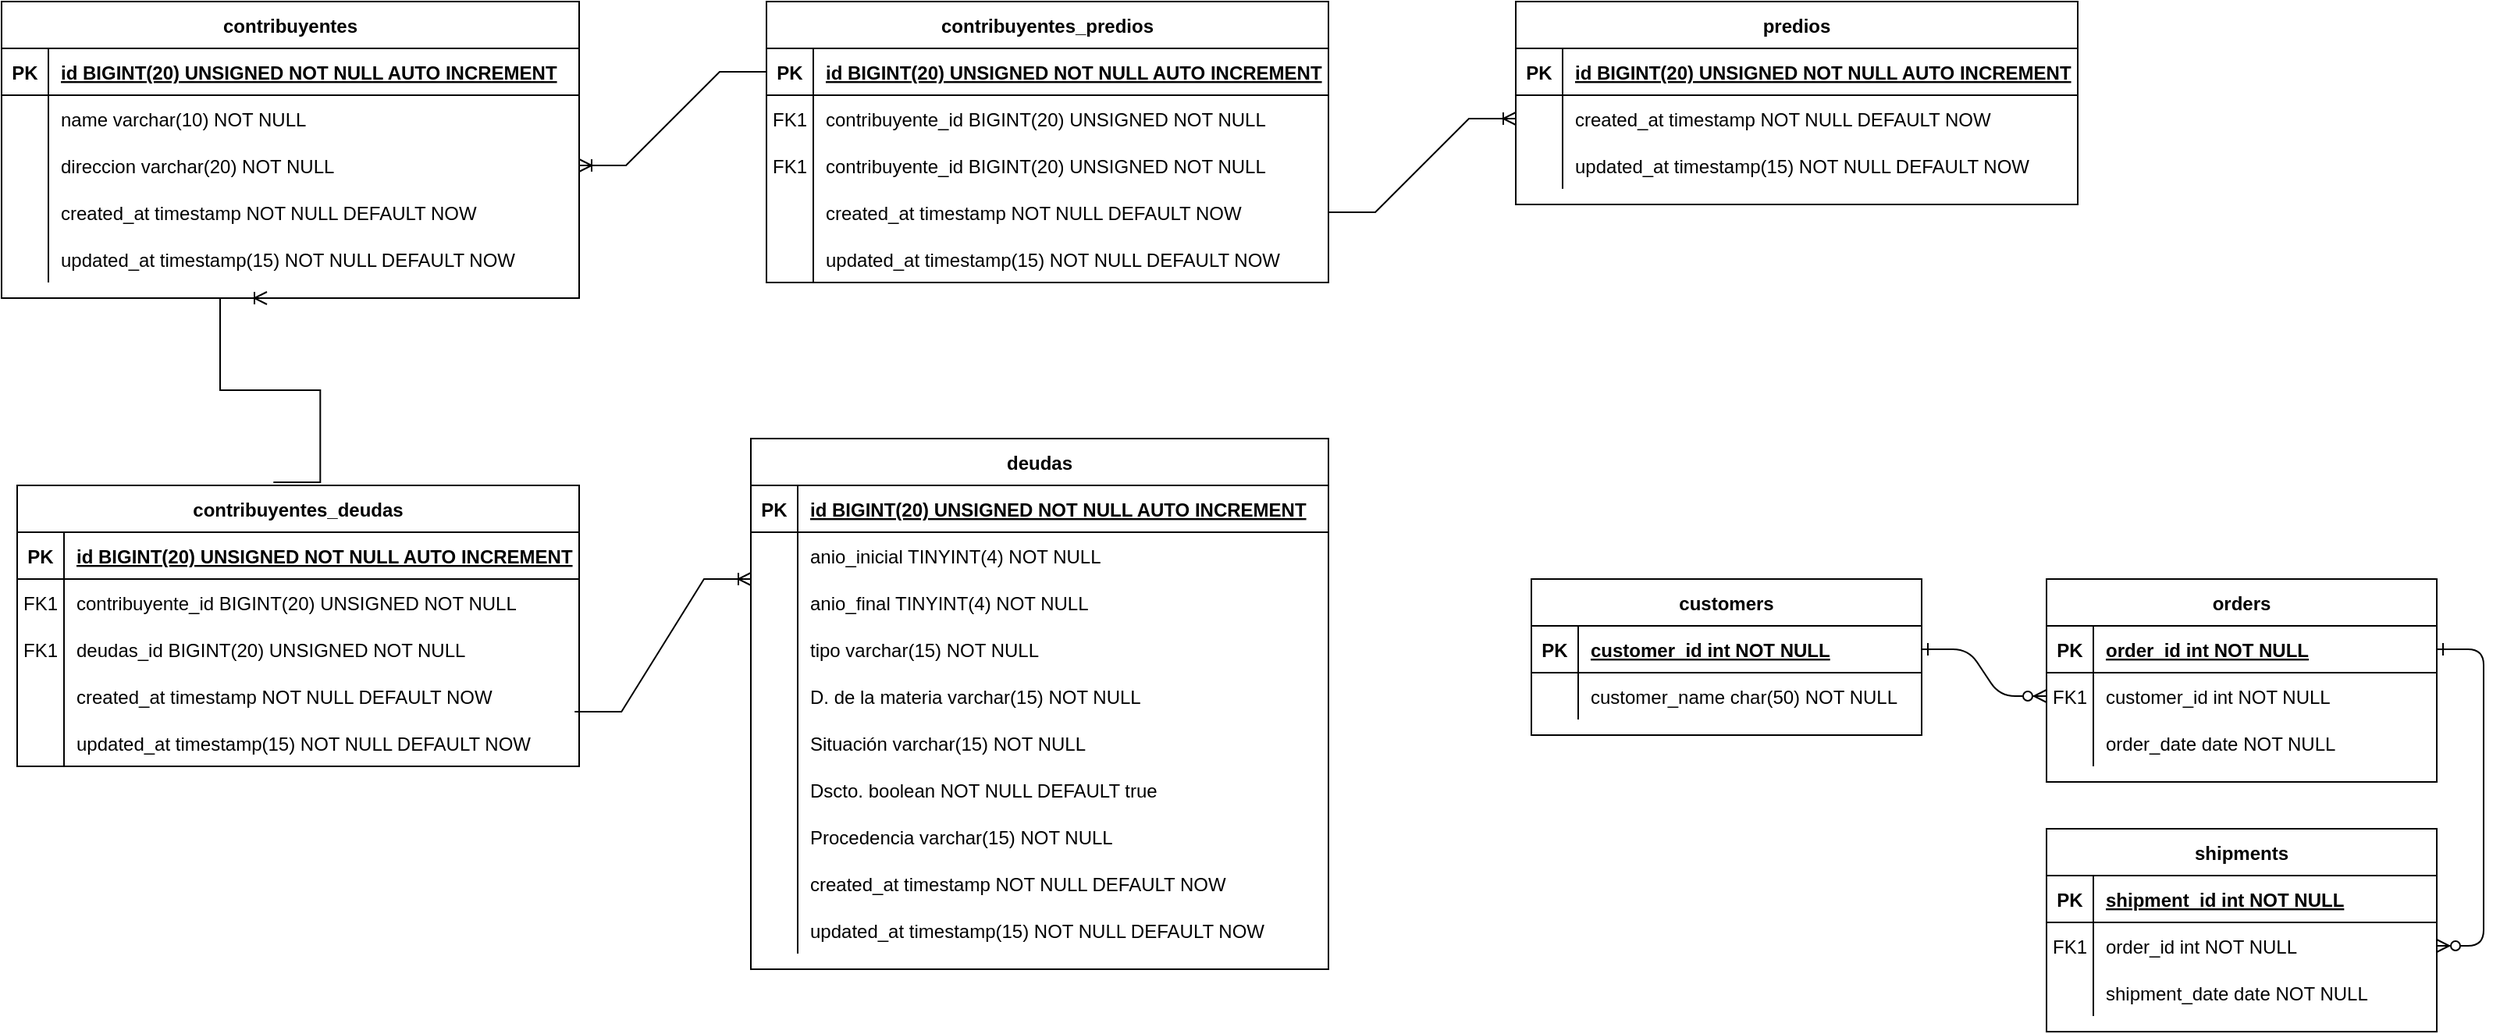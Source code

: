 <mxfile version="22.1.13" type="github">
  <diagram id="R2lEEEUBdFMjLlhIrx00" name="Page-1">
    <mxGraphModel dx="1674" dy="780" grid="1" gridSize="10" guides="1" tooltips="1" connect="1" arrows="1" fold="1" page="1" pageScale="1" pageWidth="850" pageHeight="1100" math="0" shadow="0" extFonts="Permanent Marker^https://fonts.googleapis.com/css?family=Permanent+Marker">
      <root>
        <mxCell id="0" />
        <mxCell id="1" parent="0" />
        <mxCell id="C-vyLk0tnHw3VtMMgP7b-1" value="" style="edgeStyle=entityRelationEdgeStyle;endArrow=ERzeroToMany;startArrow=ERone;endFill=1;startFill=0;" parent="1" source="C-vyLk0tnHw3VtMMgP7b-24" target="C-vyLk0tnHw3VtMMgP7b-6" edge="1">
          <mxGeometry width="100" height="100" relative="1" as="geometry">
            <mxPoint x="1230" y="1010" as="sourcePoint" />
            <mxPoint x="1330" y="910" as="targetPoint" />
          </mxGeometry>
        </mxCell>
        <mxCell id="C-vyLk0tnHw3VtMMgP7b-12" value="" style="edgeStyle=entityRelationEdgeStyle;endArrow=ERzeroToMany;startArrow=ERone;endFill=1;startFill=0;" parent="1" source="C-vyLk0tnHw3VtMMgP7b-3" target="C-vyLk0tnHw3VtMMgP7b-17" edge="1">
          <mxGeometry width="100" height="100" relative="1" as="geometry">
            <mxPoint x="1290" y="470" as="sourcePoint" />
            <mxPoint x="1350" y="495" as="targetPoint" />
          </mxGeometry>
        </mxCell>
        <mxCell id="C-vyLk0tnHw3VtMMgP7b-2" value="orders" style="shape=table;startSize=30;container=1;collapsible=1;childLayout=tableLayout;fixedRows=1;rowLines=0;fontStyle=1;align=center;resizeLast=1;" parent="1" vertex="1">
          <mxGeometry x="1340" y="410" width="250" height="130" as="geometry" />
        </mxCell>
        <mxCell id="C-vyLk0tnHw3VtMMgP7b-3" value="" style="shape=partialRectangle;collapsible=0;dropTarget=0;pointerEvents=0;fillColor=none;points=[[0,0.5],[1,0.5]];portConstraint=eastwest;top=0;left=0;right=0;bottom=1;" parent="C-vyLk0tnHw3VtMMgP7b-2" vertex="1">
          <mxGeometry y="30" width="250" height="30" as="geometry" />
        </mxCell>
        <mxCell id="C-vyLk0tnHw3VtMMgP7b-4" value="PK" style="shape=partialRectangle;overflow=hidden;connectable=0;fillColor=none;top=0;left=0;bottom=0;right=0;fontStyle=1;" parent="C-vyLk0tnHw3VtMMgP7b-3" vertex="1">
          <mxGeometry width="30" height="30" as="geometry">
            <mxRectangle width="30" height="30" as="alternateBounds" />
          </mxGeometry>
        </mxCell>
        <mxCell id="C-vyLk0tnHw3VtMMgP7b-5" value="order_id int NOT NULL " style="shape=partialRectangle;overflow=hidden;connectable=0;fillColor=none;top=0;left=0;bottom=0;right=0;align=left;spacingLeft=6;fontStyle=5;" parent="C-vyLk0tnHw3VtMMgP7b-3" vertex="1">
          <mxGeometry x="30" width="220" height="30" as="geometry">
            <mxRectangle width="220" height="30" as="alternateBounds" />
          </mxGeometry>
        </mxCell>
        <mxCell id="C-vyLk0tnHw3VtMMgP7b-6" value="" style="shape=partialRectangle;collapsible=0;dropTarget=0;pointerEvents=0;fillColor=none;points=[[0,0.5],[1,0.5]];portConstraint=eastwest;top=0;left=0;right=0;bottom=0;" parent="C-vyLk0tnHw3VtMMgP7b-2" vertex="1">
          <mxGeometry y="60" width="250" height="30" as="geometry" />
        </mxCell>
        <mxCell id="C-vyLk0tnHw3VtMMgP7b-7" value="FK1" style="shape=partialRectangle;overflow=hidden;connectable=0;fillColor=none;top=0;left=0;bottom=0;right=0;" parent="C-vyLk0tnHw3VtMMgP7b-6" vertex="1">
          <mxGeometry width="30" height="30" as="geometry">
            <mxRectangle width="30" height="30" as="alternateBounds" />
          </mxGeometry>
        </mxCell>
        <mxCell id="C-vyLk0tnHw3VtMMgP7b-8" value="customer_id int NOT NULL" style="shape=partialRectangle;overflow=hidden;connectable=0;fillColor=none;top=0;left=0;bottom=0;right=0;align=left;spacingLeft=6;" parent="C-vyLk0tnHw3VtMMgP7b-6" vertex="1">
          <mxGeometry x="30" width="220" height="30" as="geometry">
            <mxRectangle width="220" height="30" as="alternateBounds" />
          </mxGeometry>
        </mxCell>
        <mxCell id="C-vyLk0tnHw3VtMMgP7b-9" value="" style="shape=partialRectangle;collapsible=0;dropTarget=0;pointerEvents=0;fillColor=none;points=[[0,0.5],[1,0.5]];portConstraint=eastwest;top=0;left=0;right=0;bottom=0;" parent="C-vyLk0tnHw3VtMMgP7b-2" vertex="1">
          <mxGeometry y="90" width="250" height="30" as="geometry" />
        </mxCell>
        <mxCell id="C-vyLk0tnHw3VtMMgP7b-10" value="" style="shape=partialRectangle;overflow=hidden;connectable=0;fillColor=none;top=0;left=0;bottom=0;right=0;" parent="C-vyLk0tnHw3VtMMgP7b-9" vertex="1">
          <mxGeometry width="30" height="30" as="geometry">
            <mxRectangle width="30" height="30" as="alternateBounds" />
          </mxGeometry>
        </mxCell>
        <mxCell id="C-vyLk0tnHw3VtMMgP7b-11" value="order_date date NOT NULL" style="shape=partialRectangle;overflow=hidden;connectable=0;fillColor=none;top=0;left=0;bottom=0;right=0;align=left;spacingLeft=6;" parent="C-vyLk0tnHw3VtMMgP7b-9" vertex="1">
          <mxGeometry x="30" width="220" height="30" as="geometry">
            <mxRectangle width="220" height="30" as="alternateBounds" />
          </mxGeometry>
        </mxCell>
        <mxCell id="C-vyLk0tnHw3VtMMgP7b-13" value="shipments" style="shape=table;startSize=30;container=1;collapsible=1;childLayout=tableLayout;fixedRows=1;rowLines=0;fontStyle=1;align=center;resizeLast=1;" parent="1" vertex="1">
          <mxGeometry x="1340" y="570" width="250" height="130" as="geometry" />
        </mxCell>
        <mxCell id="C-vyLk0tnHw3VtMMgP7b-14" value="" style="shape=partialRectangle;collapsible=0;dropTarget=0;pointerEvents=0;fillColor=none;points=[[0,0.5],[1,0.5]];portConstraint=eastwest;top=0;left=0;right=0;bottom=1;" parent="C-vyLk0tnHw3VtMMgP7b-13" vertex="1">
          <mxGeometry y="30" width="250" height="30" as="geometry" />
        </mxCell>
        <mxCell id="C-vyLk0tnHw3VtMMgP7b-15" value="PK" style="shape=partialRectangle;overflow=hidden;connectable=0;fillColor=none;top=0;left=0;bottom=0;right=0;fontStyle=1;" parent="C-vyLk0tnHw3VtMMgP7b-14" vertex="1">
          <mxGeometry width="30" height="30" as="geometry">
            <mxRectangle width="30" height="30" as="alternateBounds" />
          </mxGeometry>
        </mxCell>
        <mxCell id="C-vyLk0tnHw3VtMMgP7b-16" value="shipment_id int NOT NULL " style="shape=partialRectangle;overflow=hidden;connectable=0;fillColor=none;top=0;left=0;bottom=0;right=0;align=left;spacingLeft=6;fontStyle=5;" parent="C-vyLk0tnHw3VtMMgP7b-14" vertex="1">
          <mxGeometry x="30" width="220" height="30" as="geometry">
            <mxRectangle width="220" height="30" as="alternateBounds" />
          </mxGeometry>
        </mxCell>
        <mxCell id="C-vyLk0tnHw3VtMMgP7b-17" value="" style="shape=partialRectangle;collapsible=0;dropTarget=0;pointerEvents=0;fillColor=none;points=[[0,0.5],[1,0.5]];portConstraint=eastwest;top=0;left=0;right=0;bottom=0;" parent="C-vyLk0tnHw3VtMMgP7b-13" vertex="1">
          <mxGeometry y="60" width="250" height="30" as="geometry" />
        </mxCell>
        <mxCell id="C-vyLk0tnHw3VtMMgP7b-18" value="FK1" style="shape=partialRectangle;overflow=hidden;connectable=0;fillColor=none;top=0;left=0;bottom=0;right=0;" parent="C-vyLk0tnHw3VtMMgP7b-17" vertex="1">
          <mxGeometry width="30" height="30" as="geometry">
            <mxRectangle width="30" height="30" as="alternateBounds" />
          </mxGeometry>
        </mxCell>
        <mxCell id="C-vyLk0tnHw3VtMMgP7b-19" value="order_id int NOT NULL" style="shape=partialRectangle;overflow=hidden;connectable=0;fillColor=none;top=0;left=0;bottom=0;right=0;align=left;spacingLeft=6;" parent="C-vyLk0tnHw3VtMMgP7b-17" vertex="1">
          <mxGeometry x="30" width="220" height="30" as="geometry">
            <mxRectangle width="220" height="30" as="alternateBounds" />
          </mxGeometry>
        </mxCell>
        <mxCell id="C-vyLk0tnHw3VtMMgP7b-20" value="" style="shape=partialRectangle;collapsible=0;dropTarget=0;pointerEvents=0;fillColor=none;points=[[0,0.5],[1,0.5]];portConstraint=eastwest;top=0;left=0;right=0;bottom=0;" parent="C-vyLk0tnHw3VtMMgP7b-13" vertex="1">
          <mxGeometry y="90" width="250" height="30" as="geometry" />
        </mxCell>
        <mxCell id="C-vyLk0tnHw3VtMMgP7b-21" value="" style="shape=partialRectangle;overflow=hidden;connectable=0;fillColor=none;top=0;left=0;bottom=0;right=0;" parent="C-vyLk0tnHw3VtMMgP7b-20" vertex="1">
          <mxGeometry width="30" height="30" as="geometry">
            <mxRectangle width="30" height="30" as="alternateBounds" />
          </mxGeometry>
        </mxCell>
        <mxCell id="C-vyLk0tnHw3VtMMgP7b-22" value="shipment_date date NOT NULL" style="shape=partialRectangle;overflow=hidden;connectable=0;fillColor=none;top=0;left=0;bottom=0;right=0;align=left;spacingLeft=6;" parent="C-vyLk0tnHw3VtMMgP7b-20" vertex="1">
          <mxGeometry x="30" width="220" height="30" as="geometry">
            <mxRectangle width="220" height="30" as="alternateBounds" />
          </mxGeometry>
        </mxCell>
        <mxCell id="C-vyLk0tnHw3VtMMgP7b-23" value="customers" style="shape=table;startSize=30;container=1;collapsible=1;childLayout=tableLayout;fixedRows=1;rowLines=0;fontStyle=1;align=center;resizeLast=1;" parent="1" vertex="1">
          <mxGeometry x="1010" y="410" width="250" height="100" as="geometry" />
        </mxCell>
        <mxCell id="C-vyLk0tnHw3VtMMgP7b-24" value="" style="shape=partialRectangle;collapsible=0;dropTarget=0;pointerEvents=0;fillColor=none;points=[[0,0.5],[1,0.5]];portConstraint=eastwest;top=0;left=0;right=0;bottom=1;" parent="C-vyLk0tnHw3VtMMgP7b-23" vertex="1">
          <mxGeometry y="30" width="250" height="30" as="geometry" />
        </mxCell>
        <mxCell id="C-vyLk0tnHw3VtMMgP7b-25" value="PK" style="shape=partialRectangle;overflow=hidden;connectable=0;fillColor=none;top=0;left=0;bottom=0;right=0;fontStyle=1;" parent="C-vyLk0tnHw3VtMMgP7b-24" vertex="1">
          <mxGeometry width="30" height="30" as="geometry">
            <mxRectangle width="30" height="30" as="alternateBounds" />
          </mxGeometry>
        </mxCell>
        <mxCell id="C-vyLk0tnHw3VtMMgP7b-26" value="customer_id int NOT NULL " style="shape=partialRectangle;overflow=hidden;connectable=0;fillColor=none;top=0;left=0;bottom=0;right=0;align=left;spacingLeft=6;fontStyle=5;" parent="C-vyLk0tnHw3VtMMgP7b-24" vertex="1">
          <mxGeometry x="30" width="220" height="30" as="geometry">
            <mxRectangle width="220" height="30" as="alternateBounds" />
          </mxGeometry>
        </mxCell>
        <mxCell id="C-vyLk0tnHw3VtMMgP7b-27" value="" style="shape=partialRectangle;collapsible=0;dropTarget=0;pointerEvents=0;fillColor=none;points=[[0,0.5],[1,0.5]];portConstraint=eastwest;top=0;left=0;right=0;bottom=0;" parent="C-vyLk0tnHw3VtMMgP7b-23" vertex="1">
          <mxGeometry y="60" width="250" height="30" as="geometry" />
        </mxCell>
        <mxCell id="C-vyLk0tnHw3VtMMgP7b-28" value="" style="shape=partialRectangle;overflow=hidden;connectable=0;fillColor=none;top=0;left=0;bottom=0;right=0;" parent="C-vyLk0tnHw3VtMMgP7b-27" vertex="1">
          <mxGeometry width="30" height="30" as="geometry">
            <mxRectangle width="30" height="30" as="alternateBounds" />
          </mxGeometry>
        </mxCell>
        <mxCell id="C-vyLk0tnHw3VtMMgP7b-29" value="customer_name char(50) NOT NULL" style="shape=partialRectangle;overflow=hidden;connectable=0;fillColor=none;top=0;left=0;bottom=0;right=0;align=left;spacingLeft=6;" parent="C-vyLk0tnHw3VtMMgP7b-27" vertex="1">
          <mxGeometry x="30" width="220" height="30" as="geometry">
            <mxRectangle width="220" height="30" as="alternateBounds" />
          </mxGeometry>
        </mxCell>
        <mxCell id="pvIJ7EfJaiFzLrPYBKFS-1" value="contribuyentes" style="shape=table;startSize=30;container=1;collapsible=1;childLayout=tableLayout;fixedRows=1;rowLines=0;fontStyle=1;align=center;resizeLast=1;" parent="1" vertex="1">
          <mxGeometry x="30" y="40" width="370" height="190" as="geometry" />
        </mxCell>
        <mxCell id="pvIJ7EfJaiFzLrPYBKFS-2" value="" style="shape=partialRectangle;collapsible=0;dropTarget=0;pointerEvents=0;fillColor=none;points=[[0,0.5],[1,0.5]];portConstraint=eastwest;top=0;left=0;right=0;bottom=1;" parent="pvIJ7EfJaiFzLrPYBKFS-1" vertex="1">
          <mxGeometry y="30" width="370" height="30" as="geometry" />
        </mxCell>
        <mxCell id="pvIJ7EfJaiFzLrPYBKFS-3" value="PK" style="shape=partialRectangle;overflow=hidden;connectable=0;fillColor=none;top=0;left=0;bottom=0;right=0;fontStyle=1;" parent="pvIJ7EfJaiFzLrPYBKFS-2" vertex="1">
          <mxGeometry width="30" height="30" as="geometry">
            <mxRectangle width="30" height="30" as="alternateBounds" />
          </mxGeometry>
        </mxCell>
        <mxCell id="pvIJ7EfJaiFzLrPYBKFS-4" value="id BIGINT(20) UNSIGNED NOT NULL AUTO INCREMENT" style="shape=partialRectangle;overflow=hidden;connectable=0;fillColor=none;top=0;left=0;bottom=0;right=0;align=left;spacingLeft=6;fontStyle=5;" parent="pvIJ7EfJaiFzLrPYBKFS-2" vertex="1">
          <mxGeometry x="30" width="340" height="30" as="geometry">
            <mxRectangle width="340" height="30" as="alternateBounds" />
          </mxGeometry>
        </mxCell>
        <mxCell id="pvIJ7EfJaiFzLrPYBKFS-5" value="" style="shape=partialRectangle;collapsible=0;dropTarget=0;pointerEvents=0;fillColor=none;points=[[0,0.5],[1,0.5]];portConstraint=eastwest;top=0;left=0;right=0;bottom=0;" parent="pvIJ7EfJaiFzLrPYBKFS-1" vertex="1">
          <mxGeometry y="60" width="370" height="30" as="geometry" />
        </mxCell>
        <mxCell id="pvIJ7EfJaiFzLrPYBKFS-6" value="" style="shape=partialRectangle;overflow=hidden;connectable=0;fillColor=none;top=0;left=0;bottom=0;right=0;" parent="pvIJ7EfJaiFzLrPYBKFS-5" vertex="1">
          <mxGeometry width="30" height="30" as="geometry">
            <mxRectangle width="30" height="30" as="alternateBounds" />
          </mxGeometry>
        </mxCell>
        <mxCell id="pvIJ7EfJaiFzLrPYBKFS-7" value="name varchar(10) NOT NULL" style="shape=partialRectangle;overflow=hidden;connectable=0;fillColor=none;top=0;left=0;bottom=0;right=0;align=left;spacingLeft=6;" parent="pvIJ7EfJaiFzLrPYBKFS-5" vertex="1">
          <mxGeometry x="30" width="340" height="30" as="geometry">
            <mxRectangle width="340" height="30" as="alternateBounds" />
          </mxGeometry>
        </mxCell>
        <mxCell id="pvIJ7EfJaiFzLrPYBKFS-8" value="" style="shape=partialRectangle;collapsible=0;dropTarget=0;pointerEvents=0;fillColor=none;points=[[0,0.5],[1,0.5]];portConstraint=eastwest;top=0;left=0;right=0;bottom=0;" parent="pvIJ7EfJaiFzLrPYBKFS-1" vertex="1">
          <mxGeometry y="90" width="370" height="30" as="geometry" />
        </mxCell>
        <mxCell id="pvIJ7EfJaiFzLrPYBKFS-9" value="" style="shape=partialRectangle;overflow=hidden;connectable=0;fillColor=none;top=0;left=0;bottom=0;right=0;" parent="pvIJ7EfJaiFzLrPYBKFS-8" vertex="1">
          <mxGeometry width="30" height="30" as="geometry">
            <mxRectangle width="30" height="30" as="alternateBounds" />
          </mxGeometry>
        </mxCell>
        <mxCell id="pvIJ7EfJaiFzLrPYBKFS-10" value="direccion varchar(20) NOT NULL" style="shape=partialRectangle;overflow=hidden;connectable=0;fillColor=none;top=0;left=0;bottom=0;right=0;align=left;spacingLeft=6;" parent="pvIJ7EfJaiFzLrPYBKFS-8" vertex="1">
          <mxGeometry x="30" width="340" height="30" as="geometry">
            <mxRectangle width="340" height="30" as="alternateBounds" />
          </mxGeometry>
        </mxCell>
        <mxCell id="pvIJ7EfJaiFzLrPYBKFS-11" value="" style="shape=partialRectangle;collapsible=0;dropTarget=0;pointerEvents=0;fillColor=none;points=[[0,0.5],[1,0.5]];portConstraint=eastwest;top=0;left=0;right=0;bottom=0;" parent="pvIJ7EfJaiFzLrPYBKFS-1" vertex="1">
          <mxGeometry y="120" width="370" height="30" as="geometry" />
        </mxCell>
        <mxCell id="pvIJ7EfJaiFzLrPYBKFS-12" value="" style="shape=partialRectangle;overflow=hidden;connectable=0;fillColor=none;top=0;left=0;bottom=0;right=0;" parent="pvIJ7EfJaiFzLrPYBKFS-11" vertex="1">
          <mxGeometry width="30" height="30" as="geometry">
            <mxRectangle width="30" height="30" as="alternateBounds" />
          </mxGeometry>
        </mxCell>
        <mxCell id="pvIJ7EfJaiFzLrPYBKFS-13" value="created_at timestamp NOT NULL DEFAULT NOW" style="shape=partialRectangle;overflow=hidden;connectable=0;fillColor=none;top=0;left=0;bottom=0;right=0;align=left;spacingLeft=6;" parent="pvIJ7EfJaiFzLrPYBKFS-11" vertex="1">
          <mxGeometry x="30" width="340" height="30" as="geometry">
            <mxRectangle width="340" height="30" as="alternateBounds" />
          </mxGeometry>
        </mxCell>
        <mxCell id="pvIJ7EfJaiFzLrPYBKFS-14" value="" style="shape=partialRectangle;collapsible=0;dropTarget=0;pointerEvents=0;fillColor=none;points=[[0,0.5],[1,0.5]];portConstraint=eastwest;top=0;left=0;right=0;bottom=0;" parent="pvIJ7EfJaiFzLrPYBKFS-1" vertex="1">
          <mxGeometry y="150" width="370" height="30" as="geometry" />
        </mxCell>
        <mxCell id="pvIJ7EfJaiFzLrPYBKFS-15" value="" style="shape=partialRectangle;overflow=hidden;connectable=0;fillColor=none;top=0;left=0;bottom=0;right=0;" parent="pvIJ7EfJaiFzLrPYBKFS-14" vertex="1">
          <mxGeometry width="30" height="30" as="geometry">
            <mxRectangle width="30" height="30" as="alternateBounds" />
          </mxGeometry>
        </mxCell>
        <mxCell id="pvIJ7EfJaiFzLrPYBKFS-16" value="updated_at timestamp(15) NOT NULL DEFAULT NOW" style="shape=partialRectangle;overflow=hidden;connectable=0;fillColor=none;top=0;left=0;bottom=0;right=0;align=left;spacingLeft=6;" parent="pvIJ7EfJaiFzLrPYBKFS-14" vertex="1">
          <mxGeometry x="30" width="340" height="30" as="geometry">
            <mxRectangle width="340" height="30" as="alternateBounds" />
          </mxGeometry>
        </mxCell>
        <mxCell id="pvIJ7EfJaiFzLrPYBKFS-17" value="predios" style="shape=table;startSize=30;container=1;collapsible=1;childLayout=tableLayout;fixedRows=1;rowLines=0;fontStyle=1;align=center;resizeLast=1;" parent="1" vertex="1">
          <mxGeometry x="1000" y="40" width="360" height="130" as="geometry" />
        </mxCell>
        <mxCell id="pvIJ7EfJaiFzLrPYBKFS-18" value="" style="shape=partialRectangle;collapsible=0;dropTarget=0;pointerEvents=0;fillColor=none;points=[[0,0.5],[1,0.5]];portConstraint=eastwest;top=0;left=0;right=0;bottom=1;" parent="pvIJ7EfJaiFzLrPYBKFS-17" vertex="1">
          <mxGeometry y="30" width="360" height="30" as="geometry" />
        </mxCell>
        <mxCell id="pvIJ7EfJaiFzLrPYBKFS-19" value="PK" style="shape=partialRectangle;overflow=hidden;connectable=0;fillColor=none;top=0;left=0;bottom=0;right=0;fontStyle=1;" parent="pvIJ7EfJaiFzLrPYBKFS-18" vertex="1">
          <mxGeometry width="30" height="30" as="geometry">
            <mxRectangle width="30" height="30" as="alternateBounds" />
          </mxGeometry>
        </mxCell>
        <mxCell id="pvIJ7EfJaiFzLrPYBKFS-20" value="id BIGINT(20) UNSIGNED NOT NULL AUTO INCREMENT" style="shape=partialRectangle;overflow=hidden;connectable=0;fillColor=none;top=0;left=0;bottom=0;right=0;align=left;spacingLeft=6;fontStyle=5;" parent="pvIJ7EfJaiFzLrPYBKFS-18" vertex="1">
          <mxGeometry x="30" width="330" height="30" as="geometry">
            <mxRectangle width="330" height="30" as="alternateBounds" />
          </mxGeometry>
        </mxCell>
        <mxCell id="pvIJ7EfJaiFzLrPYBKFS-24" value="" style="shape=partialRectangle;collapsible=0;dropTarget=0;pointerEvents=0;fillColor=none;points=[[0,0.5],[1,0.5]];portConstraint=eastwest;top=0;left=0;right=0;bottom=0;" parent="pvIJ7EfJaiFzLrPYBKFS-17" vertex="1">
          <mxGeometry y="60" width="360" height="30" as="geometry" />
        </mxCell>
        <mxCell id="pvIJ7EfJaiFzLrPYBKFS-25" value="" style="shape=partialRectangle;overflow=hidden;connectable=0;fillColor=none;top=0;left=0;bottom=0;right=0;" parent="pvIJ7EfJaiFzLrPYBKFS-24" vertex="1">
          <mxGeometry width="30" height="30" as="geometry">
            <mxRectangle width="30" height="30" as="alternateBounds" />
          </mxGeometry>
        </mxCell>
        <mxCell id="pvIJ7EfJaiFzLrPYBKFS-26" value="created_at timestamp NOT NULL DEFAULT NOW" style="shape=partialRectangle;overflow=hidden;connectable=0;fillColor=none;top=0;left=0;bottom=0;right=0;align=left;spacingLeft=6;" parent="pvIJ7EfJaiFzLrPYBKFS-24" vertex="1">
          <mxGeometry x="30" width="330" height="30" as="geometry">
            <mxRectangle width="330" height="30" as="alternateBounds" />
          </mxGeometry>
        </mxCell>
        <mxCell id="pvIJ7EfJaiFzLrPYBKFS-27" style="edgeStyle=none;curved=1;rounded=0;orthogonalLoop=1;jettySize=auto;html=1;entryX=1;entryY=0.233;entryDx=0;entryDy=0;entryPerimeter=0;fontSize=12;startSize=8;endSize=8;" parent="pvIJ7EfJaiFzLrPYBKFS-17" source="pvIJ7EfJaiFzLrPYBKFS-17" edge="1">
          <mxGeometry relative="1" as="geometry">
            <mxPoint x="360" y="66.99" as="targetPoint" />
          </mxGeometry>
        </mxCell>
        <mxCell id="HvpkTzsq0bKiStdRkGqP-1" value="" style="shape=partialRectangle;collapsible=0;dropTarget=0;pointerEvents=0;fillColor=none;points=[[0,0.5],[1,0.5]];portConstraint=eastwest;top=0;left=0;right=0;bottom=0;" parent="pvIJ7EfJaiFzLrPYBKFS-17" vertex="1">
          <mxGeometry y="90" width="360" height="30" as="geometry" />
        </mxCell>
        <mxCell id="HvpkTzsq0bKiStdRkGqP-2" value="" style="shape=partialRectangle;overflow=hidden;connectable=0;fillColor=none;top=0;left=0;bottom=0;right=0;" parent="HvpkTzsq0bKiStdRkGqP-1" vertex="1">
          <mxGeometry width="30" height="30" as="geometry">
            <mxRectangle width="30" height="30" as="alternateBounds" />
          </mxGeometry>
        </mxCell>
        <mxCell id="HvpkTzsq0bKiStdRkGqP-3" value="updated_at timestamp(15) NOT NULL DEFAULT NOW" style="shape=partialRectangle;overflow=hidden;connectable=0;fillColor=none;top=0;left=0;bottom=0;right=0;align=left;spacingLeft=6;" parent="HvpkTzsq0bKiStdRkGqP-1" vertex="1">
          <mxGeometry x="30" width="330" height="30" as="geometry">
            <mxRectangle width="330" height="30" as="alternateBounds" />
          </mxGeometry>
        </mxCell>
        <mxCell id="pvIJ7EfJaiFzLrPYBKFS-31" value="deudas" style="shape=table;startSize=30;container=1;collapsible=1;childLayout=tableLayout;fixedRows=1;rowLines=0;fontStyle=1;align=center;resizeLast=1;" parent="1" vertex="1">
          <mxGeometry x="510" y="320" width="370" height="340" as="geometry" />
        </mxCell>
        <mxCell id="pvIJ7EfJaiFzLrPYBKFS-32" value="" style="shape=partialRectangle;collapsible=0;dropTarget=0;pointerEvents=0;fillColor=none;points=[[0,0.5],[1,0.5]];portConstraint=eastwest;top=0;left=0;right=0;bottom=1;" parent="pvIJ7EfJaiFzLrPYBKFS-31" vertex="1">
          <mxGeometry y="30" width="370" height="30" as="geometry" />
        </mxCell>
        <mxCell id="pvIJ7EfJaiFzLrPYBKFS-33" value="PK" style="shape=partialRectangle;overflow=hidden;connectable=0;fillColor=none;top=0;left=0;bottom=0;right=0;fontStyle=1;" parent="pvIJ7EfJaiFzLrPYBKFS-32" vertex="1">
          <mxGeometry width="30" height="30" as="geometry">
            <mxRectangle width="30" height="30" as="alternateBounds" />
          </mxGeometry>
        </mxCell>
        <mxCell id="pvIJ7EfJaiFzLrPYBKFS-34" value="id BIGINT(20) UNSIGNED NOT NULL AUTO INCREMENT" style="shape=partialRectangle;overflow=hidden;connectable=0;fillColor=none;top=0;left=0;bottom=0;right=0;align=left;spacingLeft=6;fontStyle=5;" parent="pvIJ7EfJaiFzLrPYBKFS-32" vertex="1">
          <mxGeometry x="30" width="340" height="30" as="geometry">
            <mxRectangle width="340" height="30" as="alternateBounds" />
          </mxGeometry>
        </mxCell>
        <mxCell id="pvIJ7EfJaiFzLrPYBKFS-38" value="" style="shape=partialRectangle;collapsible=0;dropTarget=0;pointerEvents=0;fillColor=none;points=[[0,0.5],[1,0.5]];portConstraint=eastwest;top=0;left=0;right=0;bottom=0;" parent="pvIJ7EfJaiFzLrPYBKFS-31" vertex="1">
          <mxGeometry y="60" width="370" height="30" as="geometry" />
        </mxCell>
        <mxCell id="pvIJ7EfJaiFzLrPYBKFS-39" value="" style="shape=partialRectangle;overflow=hidden;connectable=0;fillColor=none;top=0;left=0;bottom=0;right=0;" parent="pvIJ7EfJaiFzLrPYBKFS-38" vertex="1">
          <mxGeometry width="30" height="30" as="geometry">
            <mxRectangle width="30" height="30" as="alternateBounds" />
          </mxGeometry>
        </mxCell>
        <mxCell id="pvIJ7EfJaiFzLrPYBKFS-40" value="anio_inicial TINYINT(4) NOT NULL" style="shape=partialRectangle;overflow=hidden;connectable=0;fillColor=none;top=0;left=0;bottom=0;right=0;align=left;spacingLeft=6;" parent="pvIJ7EfJaiFzLrPYBKFS-38" vertex="1">
          <mxGeometry x="30" width="340" height="30" as="geometry">
            <mxRectangle width="340" height="30" as="alternateBounds" />
          </mxGeometry>
        </mxCell>
        <mxCell id="e4KYMdj5v2YYniNVlBHv-1" value="" style="shape=partialRectangle;collapsible=0;dropTarget=0;pointerEvents=0;fillColor=none;points=[[0,0.5],[1,0.5]];portConstraint=eastwest;top=0;left=0;right=0;bottom=0;" parent="pvIJ7EfJaiFzLrPYBKFS-31" vertex="1">
          <mxGeometry y="90" width="370" height="30" as="geometry" />
        </mxCell>
        <mxCell id="e4KYMdj5v2YYniNVlBHv-2" value="" style="shape=partialRectangle;overflow=hidden;connectable=0;fillColor=none;top=0;left=0;bottom=0;right=0;" parent="e4KYMdj5v2YYniNVlBHv-1" vertex="1">
          <mxGeometry width="30" height="30" as="geometry">
            <mxRectangle width="30" height="30" as="alternateBounds" />
          </mxGeometry>
        </mxCell>
        <mxCell id="e4KYMdj5v2YYniNVlBHv-3" value="anio_final TINYINT(4) NOT NULL" style="shape=partialRectangle;overflow=hidden;connectable=0;fillColor=none;top=0;left=0;bottom=0;right=0;align=left;spacingLeft=6;" parent="e4KYMdj5v2YYniNVlBHv-1" vertex="1">
          <mxGeometry x="30" width="340" height="30" as="geometry">
            <mxRectangle width="340" height="30" as="alternateBounds" />
          </mxGeometry>
        </mxCell>
        <mxCell id="e4KYMdj5v2YYniNVlBHv-4" value="" style="shape=partialRectangle;collapsible=0;dropTarget=0;pointerEvents=0;fillColor=none;points=[[0,0.5],[1,0.5]];portConstraint=eastwest;top=0;left=0;right=0;bottom=0;" parent="pvIJ7EfJaiFzLrPYBKFS-31" vertex="1">
          <mxGeometry y="120" width="370" height="30" as="geometry" />
        </mxCell>
        <mxCell id="e4KYMdj5v2YYniNVlBHv-5" value="" style="shape=partialRectangle;overflow=hidden;connectable=0;fillColor=none;top=0;left=0;bottom=0;right=0;" parent="e4KYMdj5v2YYniNVlBHv-4" vertex="1">
          <mxGeometry width="30" height="30" as="geometry">
            <mxRectangle width="30" height="30" as="alternateBounds" />
          </mxGeometry>
        </mxCell>
        <mxCell id="e4KYMdj5v2YYniNVlBHv-6" value="tipo varchar(15) NOT NULL" style="shape=partialRectangle;overflow=hidden;connectable=0;fillColor=none;top=0;left=0;bottom=0;right=0;align=left;spacingLeft=6;" parent="e4KYMdj5v2YYniNVlBHv-4" vertex="1">
          <mxGeometry x="30" width="340" height="30" as="geometry">
            <mxRectangle width="340" height="30" as="alternateBounds" />
          </mxGeometry>
        </mxCell>
        <mxCell id="HvpkTzsq0bKiStdRkGqP-4" value="" style="shape=partialRectangle;collapsible=0;dropTarget=0;pointerEvents=0;fillColor=none;points=[[0,0.5],[1,0.5]];portConstraint=eastwest;top=0;left=0;right=0;bottom=0;" parent="pvIJ7EfJaiFzLrPYBKFS-31" vertex="1">
          <mxGeometry y="150" width="370" height="30" as="geometry" />
        </mxCell>
        <mxCell id="HvpkTzsq0bKiStdRkGqP-5" value="" style="shape=partialRectangle;overflow=hidden;connectable=0;fillColor=none;top=0;left=0;bottom=0;right=0;" parent="HvpkTzsq0bKiStdRkGqP-4" vertex="1">
          <mxGeometry width="30" height="30" as="geometry">
            <mxRectangle width="30" height="30" as="alternateBounds" />
          </mxGeometry>
        </mxCell>
        <mxCell id="HvpkTzsq0bKiStdRkGqP-6" value="D. de la materia varchar(15) NOT NULL" style="shape=partialRectangle;overflow=hidden;connectable=0;fillColor=none;top=0;left=0;bottom=0;right=0;align=left;spacingLeft=6;" parent="HvpkTzsq0bKiStdRkGqP-4" vertex="1">
          <mxGeometry x="30" width="340" height="30" as="geometry">
            <mxRectangle width="340" height="30" as="alternateBounds" />
          </mxGeometry>
        </mxCell>
        <mxCell id="HvpkTzsq0bKiStdRkGqP-7" value="" style="shape=partialRectangle;collapsible=0;dropTarget=0;pointerEvents=0;fillColor=none;points=[[0,0.5],[1,0.5]];portConstraint=eastwest;top=0;left=0;right=0;bottom=0;" parent="pvIJ7EfJaiFzLrPYBKFS-31" vertex="1">
          <mxGeometry y="180" width="370" height="30" as="geometry" />
        </mxCell>
        <mxCell id="HvpkTzsq0bKiStdRkGqP-8" value="" style="shape=partialRectangle;overflow=hidden;connectable=0;fillColor=none;top=0;left=0;bottom=0;right=0;" parent="HvpkTzsq0bKiStdRkGqP-7" vertex="1">
          <mxGeometry width="30" height="30" as="geometry">
            <mxRectangle width="30" height="30" as="alternateBounds" />
          </mxGeometry>
        </mxCell>
        <mxCell id="HvpkTzsq0bKiStdRkGqP-9" value="Situación varchar(15) NOT NULL" style="shape=partialRectangle;overflow=hidden;connectable=0;fillColor=none;top=0;left=0;bottom=0;right=0;align=left;spacingLeft=6;" parent="HvpkTzsq0bKiStdRkGqP-7" vertex="1">
          <mxGeometry x="30" width="340" height="30" as="geometry">
            <mxRectangle width="340" height="30" as="alternateBounds" />
          </mxGeometry>
        </mxCell>
        <mxCell id="HvpkTzsq0bKiStdRkGqP-10" value="" style="shape=partialRectangle;collapsible=0;dropTarget=0;pointerEvents=0;fillColor=none;points=[[0,0.5],[1,0.5]];portConstraint=eastwest;top=0;left=0;right=0;bottom=0;" parent="pvIJ7EfJaiFzLrPYBKFS-31" vertex="1">
          <mxGeometry y="210" width="370" height="30" as="geometry" />
        </mxCell>
        <mxCell id="HvpkTzsq0bKiStdRkGqP-11" value="" style="shape=partialRectangle;overflow=hidden;connectable=0;fillColor=none;top=0;left=0;bottom=0;right=0;" parent="HvpkTzsq0bKiStdRkGqP-10" vertex="1">
          <mxGeometry width="30" height="30" as="geometry">
            <mxRectangle width="30" height="30" as="alternateBounds" />
          </mxGeometry>
        </mxCell>
        <mxCell id="HvpkTzsq0bKiStdRkGqP-12" value="Dscto. boolean NOT NULL DEFAULT true" style="shape=partialRectangle;overflow=hidden;connectable=0;fillColor=none;top=0;left=0;bottom=0;right=0;align=left;spacingLeft=6;" parent="HvpkTzsq0bKiStdRkGqP-10" vertex="1">
          <mxGeometry x="30" width="340" height="30" as="geometry">
            <mxRectangle width="340" height="30" as="alternateBounds" />
          </mxGeometry>
        </mxCell>
        <mxCell id="HvpkTzsq0bKiStdRkGqP-13" value="" style="shape=partialRectangle;collapsible=0;dropTarget=0;pointerEvents=0;fillColor=none;points=[[0,0.5],[1,0.5]];portConstraint=eastwest;top=0;left=0;right=0;bottom=0;" parent="pvIJ7EfJaiFzLrPYBKFS-31" vertex="1">
          <mxGeometry y="240" width="370" height="30" as="geometry" />
        </mxCell>
        <mxCell id="HvpkTzsq0bKiStdRkGqP-14" value="" style="shape=partialRectangle;overflow=hidden;connectable=0;fillColor=none;top=0;left=0;bottom=0;right=0;" parent="HvpkTzsq0bKiStdRkGqP-13" vertex="1">
          <mxGeometry width="30" height="30" as="geometry">
            <mxRectangle width="30" height="30" as="alternateBounds" />
          </mxGeometry>
        </mxCell>
        <mxCell id="HvpkTzsq0bKiStdRkGqP-15" value="Procedencia varchar(15) NOT NULL" style="shape=partialRectangle;overflow=hidden;connectable=0;fillColor=none;top=0;left=0;bottom=0;right=0;align=left;spacingLeft=6;" parent="HvpkTzsq0bKiStdRkGqP-13" vertex="1">
          <mxGeometry x="30" width="340" height="30" as="geometry">
            <mxRectangle width="340" height="30" as="alternateBounds" />
          </mxGeometry>
        </mxCell>
        <mxCell id="HvpkTzsq0bKiStdRkGqP-16" value="" style="shape=partialRectangle;collapsible=0;dropTarget=0;pointerEvents=0;fillColor=none;points=[[0,0.5],[1,0.5]];portConstraint=eastwest;top=0;left=0;right=0;bottom=0;" parent="pvIJ7EfJaiFzLrPYBKFS-31" vertex="1">
          <mxGeometry y="270" width="370" height="30" as="geometry" />
        </mxCell>
        <mxCell id="HvpkTzsq0bKiStdRkGqP-17" value="" style="shape=partialRectangle;overflow=hidden;connectable=0;fillColor=none;top=0;left=0;bottom=0;right=0;" parent="HvpkTzsq0bKiStdRkGqP-16" vertex="1">
          <mxGeometry width="30" height="30" as="geometry">
            <mxRectangle width="30" height="30" as="alternateBounds" />
          </mxGeometry>
        </mxCell>
        <mxCell id="HvpkTzsq0bKiStdRkGqP-18" value="created_at timestamp NOT NULL DEFAULT NOW" style="shape=partialRectangle;overflow=hidden;connectable=0;fillColor=none;top=0;left=0;bottom=0;right=0;align=left;spacingLeft=6;" parent="HvpkTzsq0bKiStdRkGqP-16" vertex="1">
          <mxGeometry x="30" width="340" height="30" as="geometry">
            <mxRectangle width="340" height="30" as="alternateBounds" />
          </mxGeometry>
        </mxCell>
        <mxCell id="HvpkTzsq0bKiStdRkGqP-19" value="" style="shape=partialRectangle;collapsible=0;dropTarget=0;pointerEvents=0;fillColor=none;points=[[0,0.5],[1,0.5]];portConstraint=eastwest;top=0;left=0;right=0;bottom=0;" parent="pvIJ7EfJaiFzLrPYBKFS-31" vertex="1">
          <mxGeometry y="300" width="370" height="30" as="geometry" />
        </mxCell>
        <mxCell id="HvpkTzsq0bKiStdRkGqP-20" value="" style="shape=partialRectangle;overflow=hidden;connectable=0;fillColor=none;top=0;left=0;bottom=0;right=0;" parent="HvpkTzsq0bKiStdRkGqP-19" vertex="1">
          <mxGeometry width="30" height="30" as="geometry">
            <mxRectangle width="30" height="30" as="alternateBounds" />
          </mxGeometry>
        </mxCell>
        <mxCell id="HvpkTzsq0bKiStdRkGqP-21" value="updated_at timestamp(15) NOT NULL DEFAULT NOW" style="shape=partialRectangle;overflow=hidden;connectable=0;fillColor=none;top=0;left=0;bottom=0;right=0;align=left;spacingLeft=6;" parent="HvpkTzsq0bKiStdRkGqP-19" vertex="1">
          <mxGeometry x="30" width="340" height="30" as="geometry">
            <mxRectangle width="340" height="30" as="alternateBounds" />
          </mxGeometry>
        </mxCell>
        <mxCell id="HvpkTzsq0bKiStdRkGqP-22" value="contribuyentes_predios" style="shape=table;startSize=30;container=1;collapsible=1;childLayout=tableLayout;fixedRows=1;rowLines=0;fontStyle=1;align=center;resizeLast=1;" parent="1" vertex="1">
          <mxGeometry x="520" y="40" width="360" height="180" as="geometry" />
        </mxCell>
        <mxCell id="HvpkTzsq0bKiStdRkGqP-23" value="" style="shape=partialRectangle;collapsible=0;dropTarget=0;pointerEvents=0;fillColor=none;points=[[0,0.5],[1,0.5]];portConstraint=eastwest;top=0;left=0;right=0;bottom=1;" parent="HvpkTzsq0bKiStdRkGqP-22" vertex="1">
          <mxGeometry y="30" width="360" height="30" as="geometry" />
        </mxCell>
        <mxCell id="HvpkTzsq0bKiStdRkGqP-24" value="PK" style="shape=partialRectangle;overflow=hidden;connectable=0;fillColor=none;top=0;left=0;bottom=0;right=0;fontStyle=1;" parent="HvpkTzsq0bKiStdRkGqP-23" vertex="1">
          <mxGeometry width="30" height="30" as="geometry">
            <mxRectangle width="30" height="30" as="alternateBounds" />
          </mxGeometry>
        </mxCell>
        <mxCell id="HvpkTzsq0bKiStdRkGqP-25" value="id BIGINT(20) UNSIGNED NOT NULL AUTO INCREMENT" style="shape=partialRectangle;overflow=hidden;connectable=0;fillColor=none;top=0;left=0;bottom=0;right=0;align=left;spacingLeft=6;fontStyle=5;" parent="HvpkTzsq0bKiStdRkGqP-23" vertex="1">
          <mxGeometry x="30" width="330" height="30" as="geometry">
            <mxRectangle width="330" height="30" as="alternateBounds" />
          </mxGeometry>
        </mxCell>
        <mxCell id="HvpkTzsq0bKiStdRkGqP-26" value="" style="shape=partialRectangle;collapsible=0;dropTarget=0;pointerEvents=0;fillColor=none;points=[[0,0.5],[1,0.5]];portConstraint=eastwest;top=0;left=0;right=0;bottom=0;" parent="HvpkTzsq0bKiStdRkGqP-22" vertex="1">
          <mxGeometry y="60" width="360" height="30" as="geometry" />
        </mxCell>
        <mxCell id="HvpkTzsq0bKiStdRkGqP-27" value="FK1" style="shape=partialRectangle;overflow=hidden;connectable=0;fillColor=none;top=0;left=0;bottom=0;right=0;" parent="HvpkTzsq0bKiStdRkGqP-26" vertex="1">
          <mxGeometry width="30" height="30" as="geometry">
            <mxRectangle width="30" height="30" as="alternateBounds" />
          </mxGeometry>
        </mxCell>
        <mxCell id="HvpkTzsq0bKiStdRkGqP-28" value="contribuyente_id BIGINT(20) UNSIGNED NOT NULL " style="shape=partialRectangle;overflow=hidden;connectable=0;fillColor=none;top=0;left=0;bottom=0;right=0;align=left;spacingLeft=6;" parent="HvpkTzsq0bKiStdRkGqP-26" vertex="1">
          <mxGeometry x="30" width="330" height="30" as="geometry">
            <mxRectangle width="330" height="30" as="alternateBounds" />
          </mxGeometry>
        </mxCell>
        <mxCell id="HvpkTzsq0bKiStdRkGqP-39" value="" style="shape=partialRectangle;collapsible=0;dropTarget=0;pointerEvents=0;fillColor=none;points=[[0,0.5],[1,0.5]];portConstraint=eastwest;top=0;left=0;right=0;bottom=0;" parent="HvpkTzsq0bKiStdRkGqP-22" vertex="1">
          <mxGeometry y="90" width="360" height="30" as="geometry" />
        </mxCell>
        <mxCell id="HvpkTzsq0bKiStdRkGqP-40" value="FK1" style="shape=partialRectangle;overflow=hidden;connectable=0;fillColor=none;top=0;left=0;bottom=0;right=0;" parent="HvpkTzsq0bKiStdRkGqP-39" vertex="1">
          <mxGeometry width="30" height="30" as="geometry">
            <mxRectangle width="30" height="30" as="alternateBounds" />
          </mxGeometry>
        </mxCell>
        <mxCell id="HvpkTzsq0bKiStdRkGqP-41" value="contribuyente_id BIGINT(20) UNSIGNED NOT NULL " style="shape=partialRectangle;overflow=hidden;connectable=0;fillColor=none;top=0;left=0;bottom=0;right=0;align=left;spacingLeft=6;" parent="HvpkTzsq0bKiStdRkGqP-39" vertex="1">
          <mxGeometry x="30" width="330" height="30" as="geometry">
            <mxRectangle width="330" height="30" as="alternateBounds" />
          </mxGeometry>
        </mxCell>
        <mxCell id="HvpkTzsq0bKiStdRkGqP-29" value="" style="shape=partialRectangle;collapsible=0;dropTarget=0;pointerEvents=0;fillColor=none;points=[[0,0.5],[1,0.5]];portConstraint=eastwest;top=0;left=0;right=0;bottom=0;" parent="HvpkTzsq0bKiStdRkGqP-22" vertex="1">
          <mxGeometry y="120" width="360" height="30" as="geometry" />
        </mxCell>
        <mxCell id="HvpkTzsq0bKiStdRkGqP-30" value="" style="shape=partialRectangle;overflow=hidden;connectable=0;fillColor=none;top=0;left=0;bottom=0;right=0;" parent="HvpkTzsq0bKiStdRkGqP-29" vertex="1">
          <mxGeometry width="30" height="30" as="geometry">
            <mxRectangle width="30" height="30" as="alternateBounds" />
          </mxGeometry>
        </mxCell>
        <mxCell id="HvpkTzsq0bKiStdRkGqP-31" value="created_at timestamp NOT NULL DEFAULT NOW" style="shape=partialRectangle;overflow=hidden;connectable=0;fillColor=none;top=0;left=0;bottom=0;right=0;align=left;spacingLeft=6;" parent="HvpkTzsq0bKiStdRkGqP-29" vertex="1">
          <mxGeometry x="30" width="330" height="30" as="geometry">
            <mxRectangle width="330" height="30" as="alternateBounds" />
          </mxGeometry>
        </mxCell>
        <mxCell id="HvpkTzsq0bKiStdRkGqP-32" style="edgeStyle=none;curved=1;rounded=0;orthogonalLoop=1;jettySize=auto;html=1;entryX=1;entryY=0.233;entryDx=0;entryDy=0;entryPerimeter=0;fontSize=12;startSize=8;endSize=8;" parent="HvpkTzsq0bKiStdRkGqP-22" source="HvpkTzsq0bKiStdRkGqP-22" target="HvpkTzsq0bKiStdRkGqP-26" edge="1">
          <mxGeometry relative="1" as="geometry" />
        </mxCell>
        <mxCell id="HvpkTzsq0bKiStdRkGqP-33" value="" style="shape=partialRectangle;collapsible=0;dropTarget=0;pointerEvents=0;fillColor=none;points=[[0,0.5],[1,0.5]];portConstraint=eastwest;top=0;left=0;right=0;bottom=0;" parent="HvpkTzsq0bKiStdRkGqP-22" vertex="1">
          <mxGeometry y="150" width="360" height="30" as="geometry" />
        </mxCell>
        <mxCell id="HvpkTzsq0bKiStdRkGqP-34" value="" style="shape=partialRectangle;overflow=hidden;connectable=0;fillColor=none;top=0;left=0;bottom=0;right=0;" parent="HvpkTzsq0bKiStdRkGqP-33" vertex="1">
          <mxGeometry width="30" height="30" as="geometry">
            <mxRectangle width="30" height="30" as="alternateBounds" />
          </mxGeometry>
        </mxCell>
        <mxCell id="HvpkTzsq0bKiStdRkGqP-35" value="updated_at timestamp(15) NOT NULL DEFAULT NOW" style="shape=partialRectangle;overflow=hidden;connectable=0;fillColor=none;top=0;left=0;bottom=0;right=0;align=left;spacingLeft=6;" parent="HvpkTzsq0bKiStdRkGqP-33" vertex="1">
          <mxGeometry x="30" width="330" height="30" as="geometry">
            <mxRectangle width="330" height="30" as="alternateBounds" />
          </mxGeometry>
        </mxCell>
        <mxCell id="oXzDaN3fdZDHKZcU21dA-32" value="" style="edgeStyle=entityRelationEdgeStyle;fontSize=12;html=1;endArrow=ERoneToMany;rounded=0;entryX=1;entryY=0.5;entryDx=0;entryDy=0;exitX=0;exitY=0.5;exitDx=0;exitDy=0;" edge="1" parent="1" source="HvpkTzsq0bKiStdRkGqP-23" target="pvIJ7EfJaiFzLrPYBKFS-8">
          <mxGeometry width="100" height="100" relative="1" as="geometry">
            <mxPoint x="490" y="200" as="sourcePoint" />
            <mxPoint x="470" y="260" as="targetPoint" />
          </mxGeometry>
        </mxCell>
        <mxCell id="oXzDaN3fdZDHKZcU21dA-34" value="" style="edgeStyle=entityRelationEdgeStyle;fontSize=12;html=1;endArrow=ERoneToMany;rounded=0;entryX=0;entryY=0.5;entryDx=0;entryDy=0;" edge="1" parent="1" source="HvpkTzsq0bKiStdRkGqP-29">
          <mxGeometry width="100" height="100" relative="1" as="geometry">
            <mxPoint x="770" y="430" as="sourcePoint" />
            <mxPoint x="1000" y="115" as="targetPoint" />
          </mxGeometry>
        </mxCell>
        <mxCell id="oXzDaN3fdZDHKZcU21dA-36" value="contribuyentes_deudas" style="shape=table;startSize=30;container=1;collapsible=1;childLayout=tableLayout;fixedRows=1;rowLines=0;fontStyle=1;align=center;resizeLast=1;" vertex="1" parent="1">
          <mxGeometry x="40" y="350" width="360" height="180" as="geometry" />
        </mxCell>
        <mxCell id="oXzDaN3fdZDHKZcU21dA-37" value="" style="shape=partialRectangle;collapsible=0;dropTarget=0;pointerEvents=0;fillColor=none;points=[[0,0.5],[1,0.5]];portConstraint=eastwest;top=0;left=0;right=0;bottom=1;" vertex="1" parent="oXzDaN3fdZDHKZcU21dA-36">
          <mxGeometry y="30" width="360" height="30" as="geometry" />
        </mxCell>
        <mxCell id="oXzDaN3fdZDHKZcU21dA-38" value="PK" style="shape=partialRectangle;overflow=hidden;connectable=0;fillColor=none;top=0;left=0;bottom=0;right=0;fontStyle=1;" vertex="1" parent="oXzDaN3fdZDHKZcU21dA-37">
          <mxGeometry width="30" height="30" as="geometry">
            <mxRectangle width="30" height="30" as="alternateBounds" />
          </mxGeometry>
        </mxCell>
        <mxCell id="oXzDaN3fdZDHKZcU21dA-39" value="id BIGINT(20) UNSIGNED NOT NULL AUTO INCREMENT" style="shape=partialRectangle;overflow=hidden;connectable=0;fillColor=none;top=0;left=0;bottom=0;right=0;align=left;spacingLeft=6;fontStyle=5;" vertex="1" parent="oXzDaN3fdZDHKZcU21dA-37">
          <mxGeometry x="30" width="330" height="30" as="geometry">
            <mxRectangle width="330" height="30" as="alternateBounds" />
          </mxGeometry>
        </mxCell>
        <mxCell id="oXzDaN3fdZDHKZcU21dA-40" value="" style="shape=partialRectangle;collapsible=0;dropTarget=0;pointerEvents=0;fillColor=none;points=[[0,0.5],[1,0.5]];portConstraint=eastwest;top=0;left=0;right=0;bottom=0;" vertex="1" parent="oXzDaN3fdZDHKZcU21dA-36">
          <mxGeometry y="60" width="360" height="30" as="geometry" />
        </mxCell>
        <mxCell id="oXzDaN3fdZDHKZcU21dA-41" value="FK1" style="shape=partialRectangle;overflow=hidden;connectable=0;fillColor=none;top=0;left=0;bottom=0;right=0;" vertex="1" parent="oXzDaN3fdZDHKZcU21dA-40">
          <mxGeometry width="30" height="30" as="geometry">
            <mxRectangle width="30" height="30" as="alternateBounds" />
          </mxGeometry>
        </mxCell>
        <mxCell id="oXzDaN3fdZDHKZcU21dA-42" value="contribuyente_id BIGINT(20) UNSIGNED NOT NULL " style="shape=partialRectangle;overflow=hidden;connectable=0;fillColor=none;top=0;left=0;bottom=0;right=0;align=left;spacingLeft=6;" vertex="1" parent="oXzDaN3fdZDHKZcU21dA-40">
          <mxGeometry x="30" width="330" height="30" as="geometry">
            <mxRectangle width="330" height="30" as="alternateBounds" />
          </mxGeometry>
        </mxCell>
        <mxCell id="oXzDaN3fdZDHKZcU21dA-43" value="" style="shape=partialRectangle;collapsible=0;dropTarget=0;pointerEvents=0;fillColor=none;points=[[0,0.5],[1,0.5]];portConstraint=eastwest;top=0;left=0;right=0;bottom=0;" vertex="1" parent="oXzDaN3fdZDHKZcU21dA-36">
          <mxGeometry y="90" width="360" height="30" as="geometry" />
        </mxCell>
        <mxCell id="oXzDaN3fdZDHKZcU21dA-44" value="FK1" style="shape=partialRectangle;overflow=hidden;connectable=0;fillColor=none;top=0;left=0;bottom=0;right=0;" vertex="1" parent="oXzDaN3fdZDHKZcU21dA-43">
          <mxGeometry width="30" height="30" as="geometry">
            <mxRectangle width="30" height="30" as="alternateBounds" />
          </mxGeometry>
        </mxCell>
        <mxCell id="oXzDaN3fdZDHKZcU21dA-45" value="deudas_id BIGINT(20) UNSIGNED NOT NULL " style="shape=partialRectangle;overflow=hidden;connectable=0;fillColor=none;top=0;left=0;bottom=0;right=0;align=left;spacingLeft=6;" vertex="1" parent="oXzDaN3fdZDHKZcU21dA-43">
          <mxGeometry x="30" width="330" height="30" as="geometry">
            <mxRectangle width="330" height="30" as="alternateBounds" />
          </mxGeometry>
        </mxCell>
        <mxCell id="oXzDaN3fdZDHKZcU21dA-46" value="" style="shape=partialRectangle;collapsible=0;dropTarget=0;pointerEvents=0;fillColor=none;points=[[0,0.5],[1,0.5]];portConstraint=eastwest;top=0;left=0;right=0;bottom=0;" vertex="1" parent="oXzDaN3fdZDHKZcU21dA-36">
          <mxGeometry y="120" width="360" height="30" as="geometry" />
        </mxCell>
        <mxCell id="oXzDaN3fdZDHKZcU21dA-47" value="" style="shape=partialRectangle;overflow=hidden;connectable=0;fillColor=none;top=0;left=0;bottom=0;right=0;" vertex="1" parent="oXzDaN3fdZDHKZcU21dA-46">
          <mxGeometry width="30" height="30" as="geometry">
            <mxRectangle width="30" height="30" as="alternateBounds" />
          </mxGeometry>
        </mxCell>
        <mxCell id="oXzDaN3fdZDHKZcU21dA-48" value="created_at timestamp NOT NULL DEFAULT NOW" style="shape=partialRectangle;overflow=hidden;connectable=0;fillColor=none;top=0;left=0;bottom=0;right=0;align=left;spacingLeft=6;" vertex="1" parent="oXzDaN3fdZDHKZcU21dA-46">
          <mxGeometry x="30" width="330" height="30" as="geometry">
            <mxRectangle width="330" height="30" as="alternateBounds" />
          </mxGeometry>
        </mxCell>
        <mxCell id="oXzDaN3fdZDHKZcU21dA-49" style="edgeStyle=none;curved=1;rounded=0;orthogonalLoop=1;jettySize=auto;html=1;entryX=1;entryY=0.233;entryDx=0;entryDy=0;entryPerimeter=0;fontSize=12;startSize=8;endSize=8;" edge="1" parent="oXzDaN3fdZDHKZcU21dA-36" source="oXzDaN3fdZDHKZcU21dA-36" target="oXzDaN3fdZDHKZcU21dA-40">
          <mxGeometry relative="1" as="geometry" />
        </mxCell>
        <mxCell id="oXzDaN3fdZDHKZcU21dA-50" value="" style="shape=partialRectangle;collapsible=0;dropTarget=0;pointerEvents=0;fillColor=none;points=[[0,0.5],[1,0.5]];portConstraint=eastwest;top=0;left=0;right=0;bottom=0;" vertex="1" parent="oXzDaN3fdZDHKZcU21dA-36">
          <mxGeometry y="150" width="360" height="30" as="geometry" />
        </mxCell>
        <mxCell id="oXzDaN3fdZDHKZcU21dA-51" value="" style="shape=partialRectangle;overflow=hidden;connectable=0;fillColor=none;top=0;left=0;bottom=0;right=0;" vertex="1" parent="oXzDaN3fdZDHKZcU21dA-50">
          <mxGeometry width="30" height="30" as="geometry">
            <mxRectangle width="30" height="30" as="alternateBounds" />
          </mxGeometry>
        </mxCell>
        <mxCell id="oXzDaN3fdZDHKZcU21dA-52" value="updated_at timestamp(15) NOT NULL DEFAULT NOW" style="shape=partialRectangle;overflow=hidden;connectable=0;fillColor=none;top=0;left=0;bottom=0;right=0;align=left;spacingLeft=6;" vertex="1" parent="oXzDaN3fdZDHKZcU21dA-50">
          <mxGeometry x="30" width="330" height="30" as="geometry">
            <mxRectangle width="330" height="30" as="alternateBounds" />
          </mxGeometry>
        </mxCell>
        <mxCell id="oXzDaN3fdZDHKZcU21dA-53" value="" style="edgeStyle=entityRelationEdgeStyle;fontSize=12;html=1;endArrow=ERoneToMany;rounded=0;exitX=0.456;exitY=-0.011;exitDx=0;exitDy=0;exitPerimeter=0;" edge="1" parent="1" source="oXzDaN3fdZDHKZcU21dA-36">
          <mxGeometry width="100" height="100" relative="1" as="geometry">
            <mxPoint x="100" y="330" as="sourcePoint" />
            <mxPoint x="200" y="230" as="targetPoint" />
            <Array as="points">
              <mxPoint x="230" y="370" />
              <mxPoint x="204" y="380" />
              <mxPoint x="200" y="360" />
            </Array>
          </mxGeometry>
        </mxCell>
        <mxCell id="oXzDaN3fdZDHKZcU21dA-54" value="" style="edgeStyle=entityRelationEdgeStyle;fontSize=12;html=1;endArrow=ERoneToMany;rounded=0;exitX=0.992;exitY=-0.167;exitDx=0;exitDy=0;exitPerimeter=0;" edge="1" parent="1" source="oXzDaN3fdZDHKZcU21dA-50">
          <mxGeometry width="100" height="100" relative="1" as="geometry">
            <mxPoint x="410" y="530" as="sourcePoint" />
            <mxPoint x="510" y="410" as="targetPoint" />
          </mxGeometry>
        </mxCell>
      </root>
    </mxGraphModel>
  </diagram>
</mxfile>

